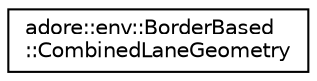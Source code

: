 digraph "Graphical Class Hierarchy"
{
 // LATEX_PDF_SIZE
  edge [fontname="Helvetica",fontsize="10",labelfontname="Helvetica",labelfontsize="10"];
  node [fontname="Helvetica",fontsize="10",shape=record];
  rankdir="LR";
  Node0 [label="adore::env::BorderBased\l::CombinedLaneGeometry",height=0.2,width=0.4,color="black", fillcolor="white", style="filled",URL="$structadore_1_1env_1_1BorderBased_1_1CombinedLaneGeometry.html",tooltip=" "];
}
